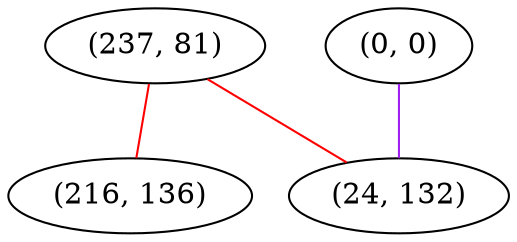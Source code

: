 graph "" {
"(237, 81)";
"(216, 136)";
"(0, 0)";
"(24, 132)";
"(237, 81)" -- "(216, 136)"  [color=red, key=0, weight=1];
"(237, 81)" -- "(24, 132)"  [color=red, key=0, weight=1];
"(0, 0)" -- "(24, 132)"  [color=purple, key=0, weight=4];
}
